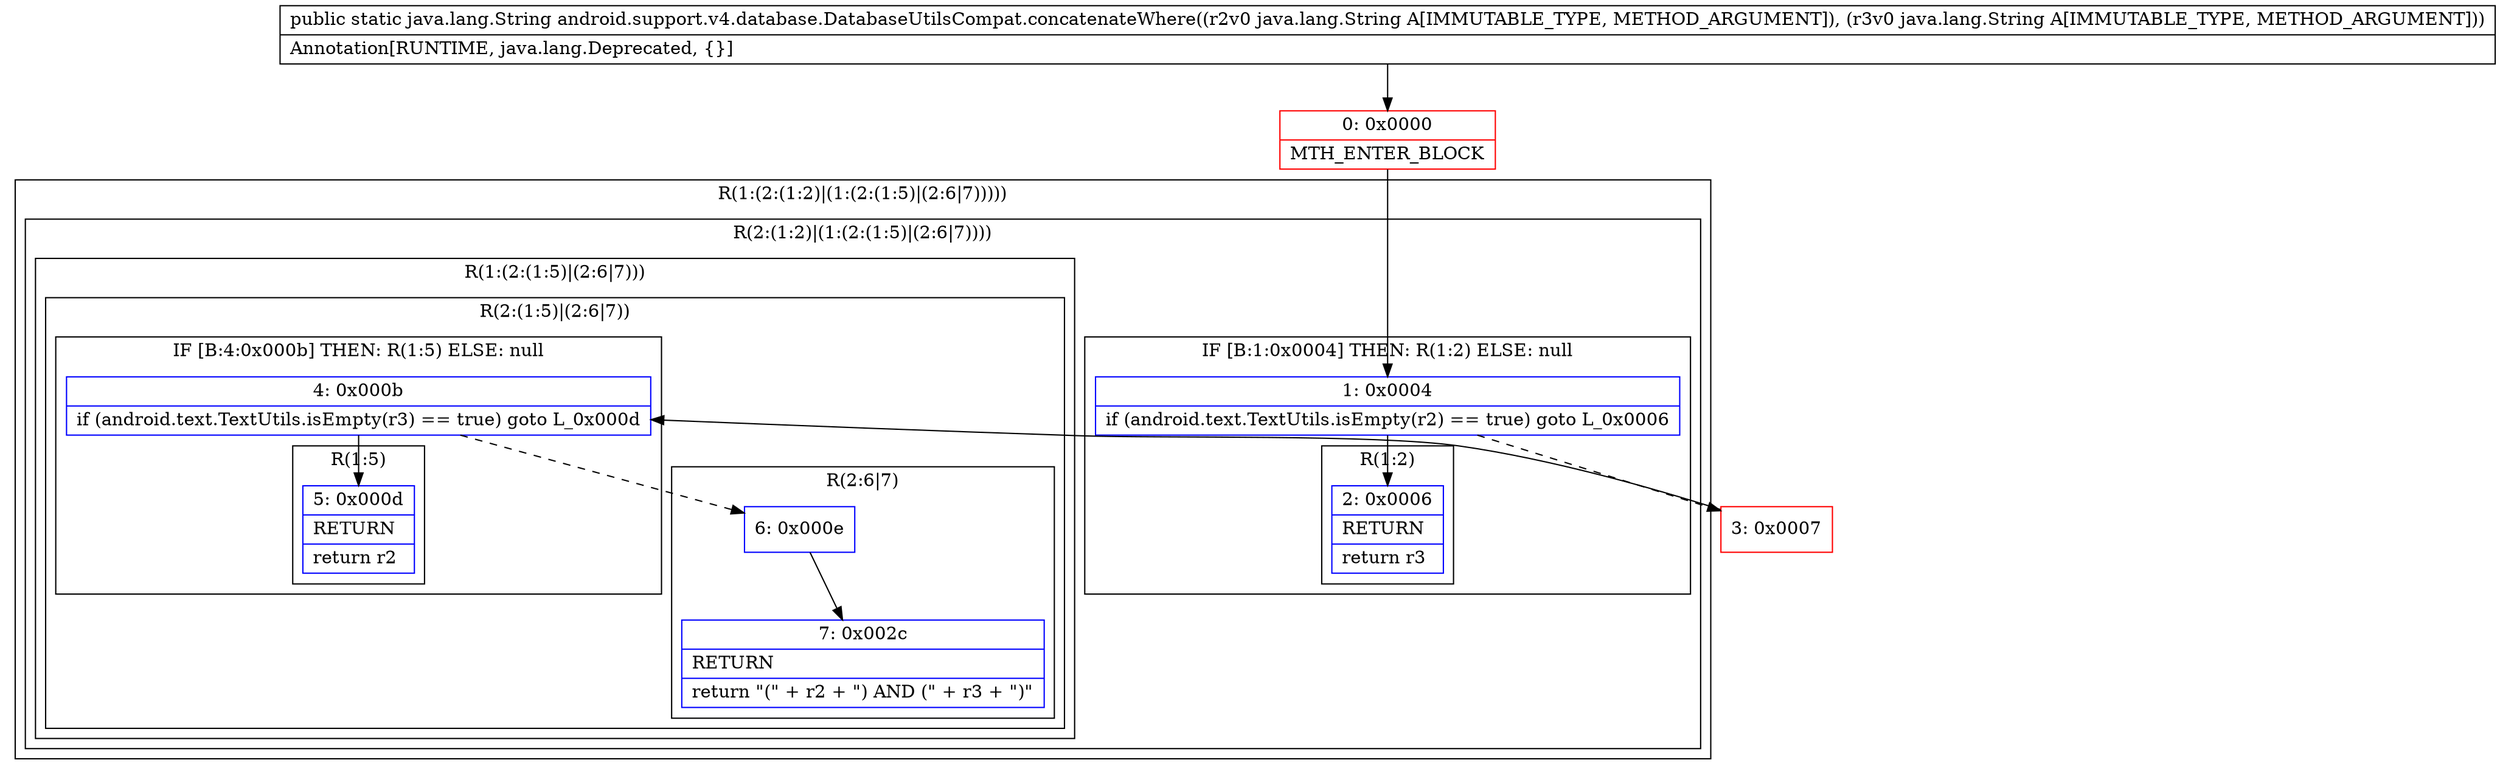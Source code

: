 digraph "CFG forandroid.support.v4.database.DatabaseUtilsCompat.concatenateWhere(Ljava\/lang\/String;Ljava\/lang\/String;)Ljava\/lang\/String;" {
subgraph cluster_Region_1574389330 {
label = "R(1:(2:(1:2)|(1:(2:(1:5)|(2:6|7)))))";
node [shape=record,color=blue];
subgraph cluster_Region_552445205 {
label = "R(2:(1:2)|(1:(2:(1:5)|(2:6|7))))";
node [shape=record,color=blue];
subgraph cluster_IfRegion_1888197146 {
label = "IF [B:1:0x0004] THEN: R(1:2) ELSE: null";
node [shape=record,color=blue];
Node_1 [shape=record,label="{1\:\ 0x0004|if (android.text.TextUtils.isEmpty(r2) == true) goto L_0x0006\l}"];
subgraph cluster_Region_1936794176 {
label = "R(1:2)";
node [shape=record,color=blue];
Node_2 [shape=record,label="{2\:\ 0x0006|RETURN\l|return r3\l}"];
}
}
subgraph cluster_Region_351473578 {
label = "R(1:(2:(1:5)|(2:6|7)))";
node [shape=record,color=blue];
subgraph cluster_Region_1501287724 {
label = "R(2:(1:5)|(2:6|7))";
node [shape=record,color=blue];
subgraph cluster_IfRegion_1972166483 {
label = "IF [B:4:0x000b] THEN: R(1:5) ELSE: null";
node [shape=record,color=blue];
Node_4 [shape=record,label="{4\:\ 0x000b|if (android.text.TextUtils.isEmpty(r3) == true) goto L_0x000d\l}"];
subgraph cluster_Region_261460096 {
label = "R(1:5)";
node [shape=record,color=blue];
Node_5 [shape=record,label="{5\:\ 0x000d|RETURN\l|return r2\l}"];
}
}
subgraph cluster_Region_51855495 {
label = "R(2:6|7)";
node [shape=record,color=blue];
Node_6 [shape=record,label="{6\:\ 0x000e}"];
Node_7 [shape=record,label="{7\:\ 0x002c|RETURN\l|return \"(\" + r2 + \") AND (\" + r3 + \")\"\l}"];
}
}
}
}
}
Node_0 [shape=record,color=red,label="{0\:\ 0x0000|MTH_ENTER_BLOCK\l}"];
Node_3 [shape=record,color=red,label="{3\:\ 0x0007}"];
MethodNode[shape=record,label="{public static java.lang.String android.support.v4.database.DatabaseUtilsCompat.concatenateWhere((r2v0 java.lang.String A[IMMUTABLE_TYPE, METHOD_ARGUMENT]), (r3v0 java.lang.String A[IMMUTABLE_TYPE, METHOD_ARGUMENT]))  | Annotation[RUNTIME, java.lang.Deprecated, \{\}]\l}"];
MethodNode -> Node_0;
Node_1 -> Node_2;
Node_1 -> Node_3[style=dashed];
Node_4 -> Node_5;
Node_4 -> Node_6[style=dashed];
Node_6 -> Node_7;
Node_0 -> Node_1;
Node_3 -> Node_4;
}

